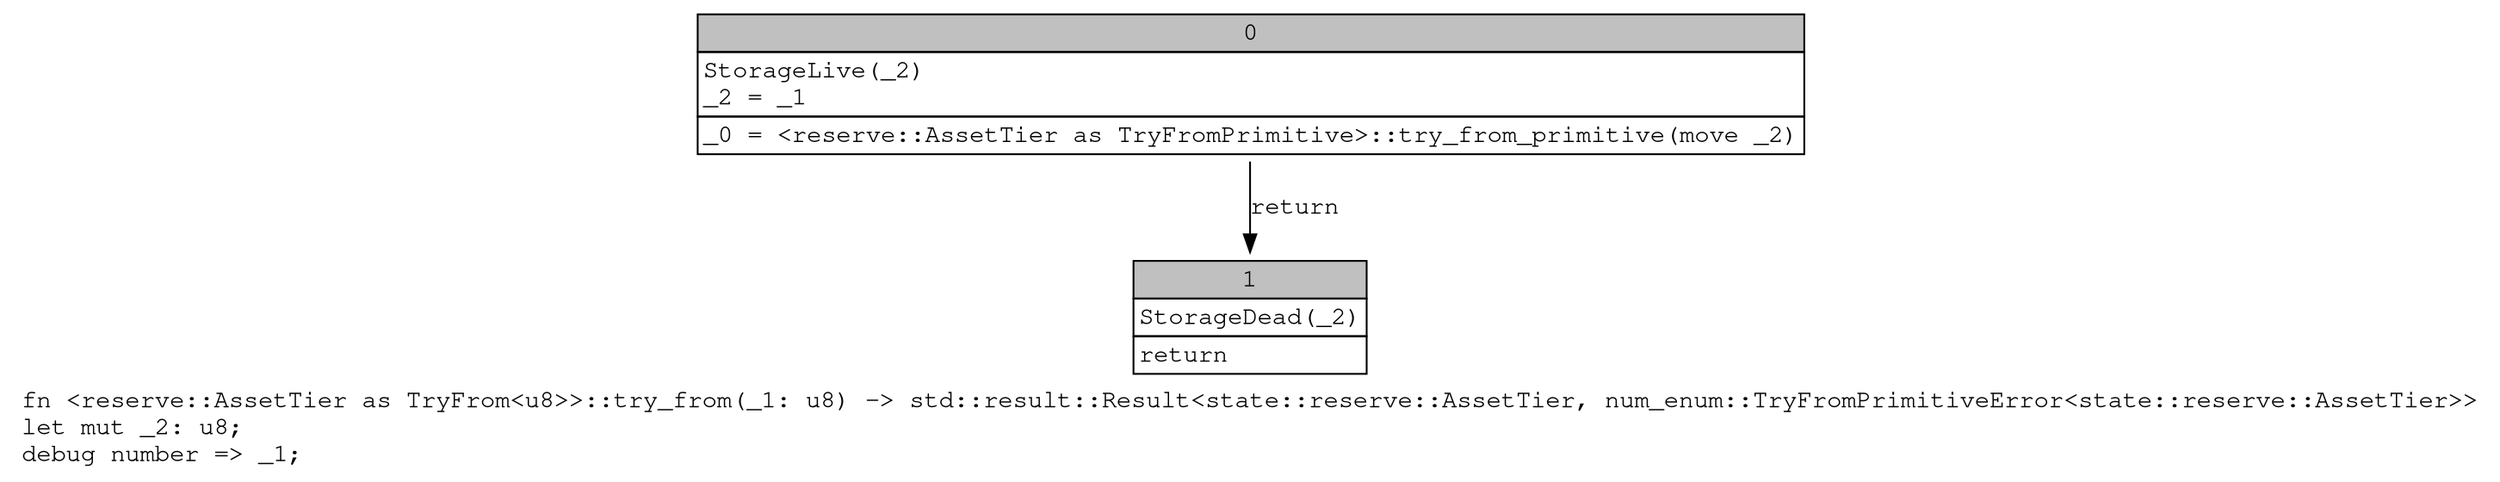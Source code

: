 digraph Mir_0_10189 {
    graph [fontname="Courier, monospace"];
    node [fontname="Courier, monospace"];
    edge [fontname="Courier, monospace"];
    label=<fn &lt;reserve::AssetTier as TryFrom&lt;u8&gt;&gt;::try_from(_1: u8) -&gt; std::result::Result&lt;state::reserve::AssetTier, num_enum::TryFromPrimitiveError&lt;state::reserve::AssetTier&gt;&gt;<br align="left"/>let mut _2: u8;<br align="left"/>debug number =&gt; _1;<br align="left"/>>;
    bb0__0_10189 [shape="none", label=<<table border="0" cellborder="1" cellspacing="0"><tr><td bgcolor="gray" align="center" colspan="1">0</td></tr><tr><td align="left" balign="left">StorageLive(_2)<br/>_2 = _1<br/></td></tr><tr><td align="left">_0 = &lt;reserve::AssetTier as TryFromPrimitive&gt;::try_from_primitive(move _2)</td></tr></table>>];
    bb1__0_10189 [shape="none", label=<<table border="0" cellborder="1" cellspacing="0"><tr><td bgcolor="gray" align="center" colspan="1">1</td></tr><tr><td align="left" balign="left">StorageDead(_2)<br/></td></tr><tr><td align="left">return</td></tr></table>>];
    bb0__0_10189 -> bb1__0_10189 [label="return"];
}

